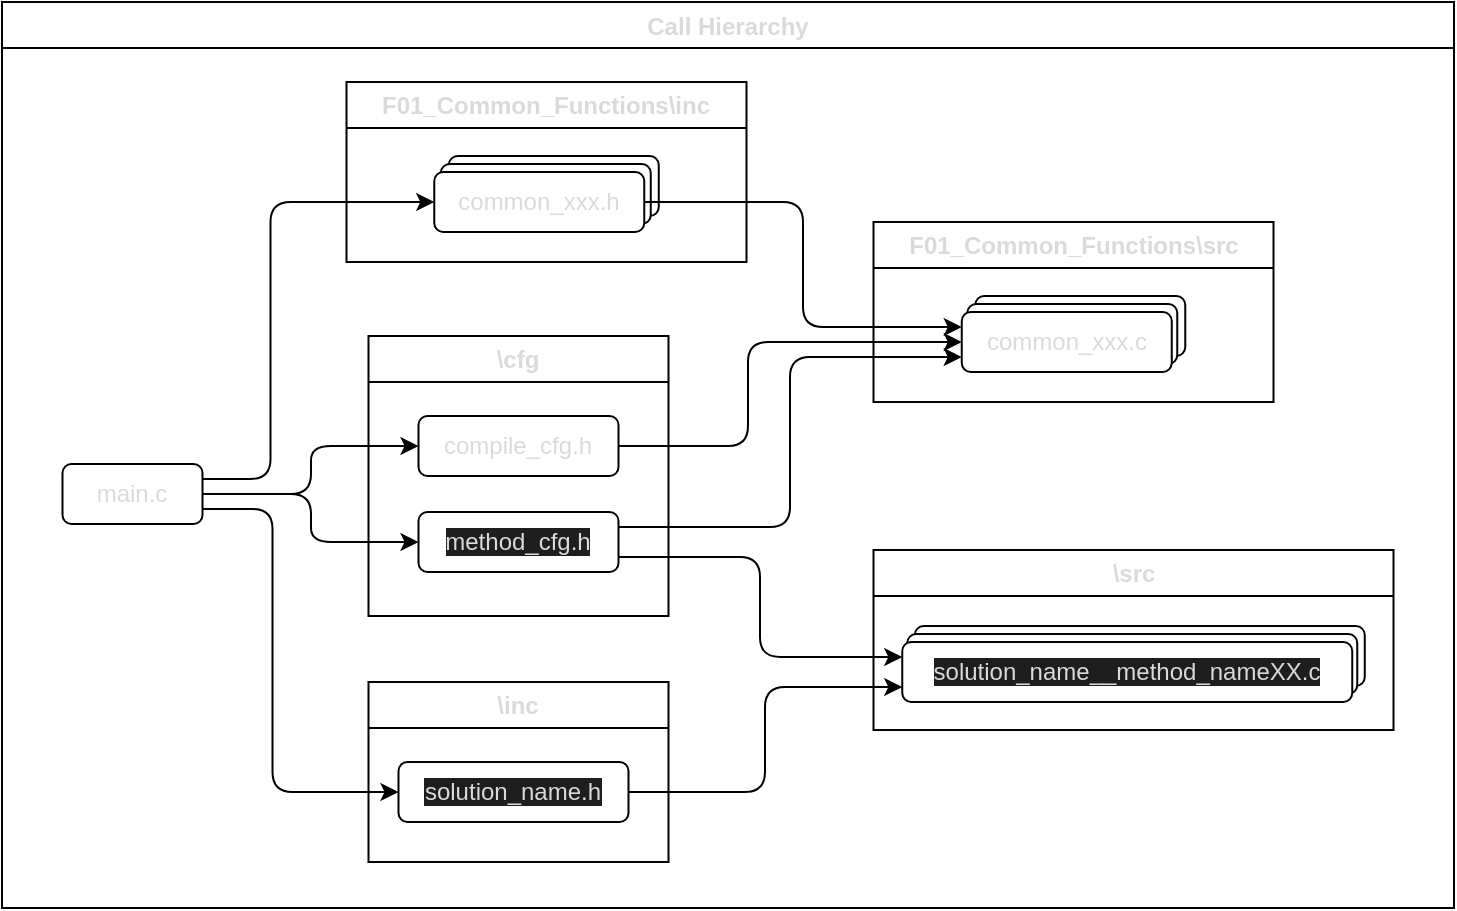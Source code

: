 <mxfile>
    <diagram id="7rbMcumh-cOKgHumeQxC" name="Page-1">
        <mxGraphModel dx="2484" dy="786" grid="0" gridSize="10" guides="1" tooltips="1" connect="1" arrows="1" fold="1" page="1" pageScale="1" pageWidth="850" pageHeight="1100" math="0" shadow="0">
            <root>
                <mxCell id="0"/>
                <mxCell id="1" parent="0"/>
                <mxCell id="91" value="Call Hierarchy" style="swimlane;fontSize=12;fontColor=#DADADA;" parent="1" vertex="1">
                    <mxGeometry x="-832" y="28" width="726" height="453" as="geometry"/>
                </mxCell>
                <mxCell id="100" value="F01_Common_Functions\inc" style="swimlane;whiteSpace=wrap;html=1;fontSize=12;fontColor=#DADADA;" parent="91" vertex="1">
                    <mxGeometry x="172.25" y="40" width="200" height="90" as="geometry">
                        <mxRectangle x="310" y="50" width="230" height="30" as="alternateBounds"/>
                    </mxGeometry>
                </mxCell>
                <mxCell id="136" value="" style="rounded=1;whiteSpace=wrap;html=1;fontSize=12;fontColor=#DADADA;" parent="100" vertex="1">
                    <mxGeometry x="51.13" y="37" width="105" height="30" as="geometry"/>
                </mxCell>
                <mxCell id="135" value="" style="rounded=1;whiteSpace=wrap;html=1;fontSize=12;fontColor=#DADADA;" parent="100" vertex="1">
                    <mxGeometry x="47.13" y="41" width="105" height="30" as="geometry"/>
                </mxCell>
                <mxCell id="101" value="common_xxx.h" style="rounded=1;whiteSpace=wrap;html=1;fontSize=12;fontColor=#DADADA;" parent="100" vertex="1">
                    <mxGeometry x="43.88" y="45" width="105" height="30" as="geometry"/>
                </mxCell>
                <mxCell id="125" style="edgeStyle=elbowEdgeStyle;html=1;exitX=1;exitY=0.5;exitDx=0;exitDy=0;entryX=0;entryY=0.5;entryDx=0;entryDy=0;" parent="91" source="92" target="94" edge="1">
                    <mxGeometry relative="1" as="geometry"/>
                </mxCell>
                <mxCell id="127" style="edgeStyle=elbowEdgeStyle;html=1;exitX=1;exitY=0.25;exitDx=0;exitDy=0;entryX=0;entryY=0.5;entryDx=0;entryDy=0;" parent="91" source="92" target="101" edge="1">
                    <mxGeometry relative="1" as="geometry">
                        <Array as="points">
                            <mxPoint x="134.25" y="171"/>
                        </Array>
                    </mxGeometry>
                </mxCell>
                <mxCell id="129" style="edgeStyle=elbowEdgeStyle;html=1;exitX=1;exitY=0.5;exitDx=0;exitDy=0;" parent="91" source="92" target="97" edge="1">
                    <mxGeometry relative="1" as="geometry"/>
                </mxCell>
                <mxCell id="131" style="edgeStyle=elbowEdgeStyle;html=1;exitX=1;exitY=0.75;exitDx=0;exitDy=0;" parent="91" source="92" target="105" edge="1">
                    <mxGeometry relative="1" as="geometry">
                        <Array as="points">
                            <mxPoint x="135.25" y="332"/>
                        </Array>
                    </mxGeometry>
                </mxCell>
                <mxCell id="92" value="main.c" style="rounded=1;whiteSpace=wrap;html=1;fontSize=12;fontColor=#DADADA;" parent="91" vertex="1">
                    <mxGeometry x="30.25" y="231" width="70" height="30" as="geometry"/>
                </mxCell>
                <mxCell id="93" value="\cfg" style="swimlane;whiteSpace=wrap;html=1;fontSize=12;fontColor=#DADADA;" parent="91" vertex="1">
                    <mxGeometry x="183.25" y="167" width="150" height="140" as="geometry">
                        <mxRectangle x="160" y="50" width="60" height="30" as="alternateBounds"/>
                    </mxGeometry>
                </mxCell>
                <mxCell id="94" value="compile_cfg.h" style="rounded=1;whiteSpace=wrap;html=1;fontSize=12;fontColor=#DADADA;" parent="93" vertex="1">
                    <mxGeometry x="25" y="40" width="100" height="30" as="geometry"/>
                </mxCell>
                <mxCell id="97" value="&lt;span style=&quot;background-color: rgb(30, 30, 30);&quot;&gt;method_cfg.h&lt;/span&gt;" style="rounded=1;whiteSpace=wrap;html=1;fontSize=12;fontColor=#DADADA;" parent="93" vertex="1">
                    <mxGeometry x="25" y="88" width="100" height="30" as="geometry"/>
                </mxCell>
                <mxCell id="104" value="\inc" style="swimlane;whiteSpace=wrap;html=1;fontSize=12;fontColor=#DADADA;" parent="91" vertex="1">
                    <mxGeometry x="183.25" y="340" width="150" height="90" as="geometry">
                        <mxRectangle x="160" y="50" width="60" height="30" as="alternateBounds"/>
                    </mxGeometry>
                </mxCell>
                <mxCell id="105" value="&lt;span style=&quot;background-color: rgb(30, 30, 30);&quot;&gt;solution_name.h&lt;/span&gt;" style="rounded=1;whiteSpace=wrap;html=1;fontSize=12;fontColor=#DADADA;" parent="104" vertex="1">
                    <mxGeometry x="15" y="40" width="115" height="30" as="geometry"/>
                </mxCell>
                <mxCell id="108" value="\src" style="swimlane;whiteSpace=wrap;html=1;fontSize=12;fontColor=#DADADA;" parent="91" vertex="1">
                    <mxGeometry x="435.75" y="274" width="260" height="90" as="geometry">
                        <mxRectangle x="160" y="50" width="60" height="30" as="alternateBounds"/>
                    </mxGeometry>
                </mxCell>
                <mxCell id="139" value="" style="rounded=1;whiteSpace=wrap;html=1;fontSize=12;fontColor=#DADADA;" parent="108" vertex="1">
                    <mxGeometry x="20.63" y="38" width="225" height="30" as="geometry"/>
                </mxCell>
                <mxCell id="138" value="" style="rounded=1;whiteSpace=wrap;html=1;fontSize=12;fontColor=#DADADA;" parent="108" vertex="1">
                    <mxGeometry x="16.88" y="42" width="225" height="30" as="geometry"/>
                </mxCell>
                <mxCell id="109" value="&lt;span style=&quot;background-color: rgb(30, 30, 30);&quot;&gt;&lt;font style=&quot;font-size: 12px;&quot;&gt;solution_name__method_nameXX.c&lt;/font&gt;&lt;/span&gt;" style="rounded=1;whiteSpace=wrap;html=1;fontSize=12;fontColor=#DADADA;" parent="108" vertex="1">
                    <mxGeometry x="14.38" y="46" width="225" height="30" as="geometry"/>
                </mxCell>
                <mxCell id="111" value="F01_Common_Functions\src" style="swimlane;whiteSpace=wrap;html=1;fontSize=12;fontColor=#DADADA;" parent="91" vertex="1">
                    <mxGeometry x="435.75" y="110" width="200" height="90" as="geometry">
                        <mxRectangle x="540" y="60" width="230" height="30" as="alternateBounds"/>
                    </mxGeometry>
                </mxCell>
                <mxCell id="141" value="" style="rounded=1;whiteSpace=wrap;html=1;fontSize=12;fontColor=#DADADA;" parent="111" vertex="1">
                    <mxGeometry x="50.88" y="37" width="105" height="30" as="geometry"/>
                </mxCell>
                <mxCell id="140" value="" style="rounded=1;whiteSpace=wrap;html=1;fontSize=12;fontColor=#DADADA;" parent="111" vertex="1">
                    <mxGeometry x="46.88" y="41" width="105" height="30" as="geometry"/>
                </mxCell>
                <mxCell id="112" value="common_xxx.c" style="rounded=1;whiteSpace=wrap;html=1;fontSize=12;fontColor=#DADADA;" parent="111" vertex="1">
                    <mxGeometry x="44.13" y="45" width="105" height="30" as="geometry"/>
                </mxCell>
                <mxCell id="126" style="edgeStyle=elbowEdgeStyle;html=1;exitX=1;exitY=0.5;exitDx=0;exitDy=0;entryX=0;entryY=0.5;entryDx=0;entryDy=0;" parent="91" source="94" target="112" edge="1">
                    <mxGeometry relative="1" as="geometry">
                        <Array as="points">
                            <mxPoint x="373" y="193"/>
                        </Array>
                    </mxGeometry>
                </mxCell>
                <mxCell id="128" style="edgeStyle=elbowEdgeStyle;html=1;exitX=1;exitY=0.5;exitDx=0;exitDy=0;entryX=0;entryY=0.25;entryDx=0;entryDy=0;" parent="91" source="101" target="112" edge="1">
                    <mxGeometry relative="1" as="geometry"/>
                </mxCell>
                <mxCell id="130" style="edgeStyle=elbowEdgeStyle;html=1;exitX=1;exitY=0.75;exitDx=0;exitDy=0;entryX=0;entryY=0.25;entryDx=0;entryDy=0;" parent="91" source="97" target="109" edge="1">
                    <mxGeometry relative="1" as="geometry"/>
                </mxCell>
                <mxCell id="133" style="edgeStyle=elbowEdgeStyle;html=1;exitX=1;exitY=0.5;exitDx=0;exitDy=0;entryX=0;entryY=0.75;entryDx=0;entryDy=0;" parent="91" source="105" target="109" edge="1">
                    <mxGeometry relative="1" as="geometry"/>
                </mxCell>
                <mxCell id="134" style="edgeStyle=elbowEdgeStyle;html=1;exitX=1;exitY=0.25;exitDx=0;exitDy=0;entryX=0;entryY=0.75;entryDx=0;entryDy=0;" parent="91" source="97" target="112" edge="1">
                    <mxGeometry relative="1" as="geometry"/>
                </mxCell>
            </root>
        </mxGraphModel>
    </diagram>
</mxfile>